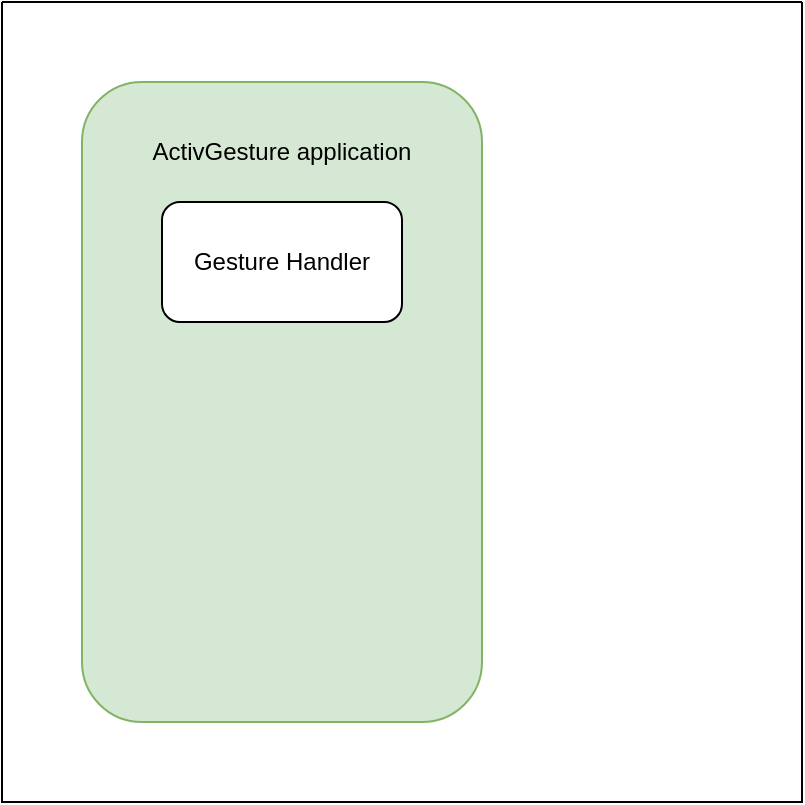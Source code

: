 <mxfile version="22.1.5" type="github">
  <diagram name="Page-1" id="CsIa_x3OmDa4BE4Wmy2-">
    <mxGraphModel dx="1026" dy="617" grid="1" gridSize="10" guides="1" tooltips="1" connect="1" arrows="1" fold="1" page="1" pageScale="1" pageWidth="850" pageHeight="1100" math="0" shadow="0">
      <root>
        <mxCell id="0" />
        <mxCell id="1" parent="0" />
        <mxCell id="N6mvyxjznTWFGohQ_9sq-1" value="" style="swimlane;startSize=0;" vertex="1" parent="1">
          <mxGeometry width="400" height="400" as="geometry" />
        </mxCell>
        <mxCell id="N6mvyxjznTWFGohQ_9sq-2" value="" style="rounded=1;whiteSpace=wrap;html=1;fillColor=#d5e8d4;strokeColor=#82b366;" vertex="1" parent="N6mvyxjznTWFGohQ_9sq-1">
          <mxGeometry x="40" y="40" width="200" height="320" as="geometry" />
        </mxCell>
        <mxCell id="N6mvyxjznTWFGohQ_9sq-3" value="ActivGesture application" style="text;html=1;strokeColor=none;fillColor=none;align=center;verticalAlign=middle;whiteSpace=wrap;rounded=0;" vertex="1" parent="N6mvyxjznTWFGohQ_9sq-1">
          <mxGeometry x="65" y="60" width="150" height="30" as="geometry" />
        </mxCell>
        <mxCell id="N6mvyxjznTWFGohQ_9sq-4" value="Gesture Handler" style="rounded=1;whiteSpace=wrap;html=1;" vertex="1" parent="N6mvyxjznTWFGohQ_9sq-1">
          <mxGeometry x="80" y="100" width="120" height="60" as="geometry" />
        </mxCell>
      </root>
    </mxGraphModel>
  </diagram>
</mxfile>

